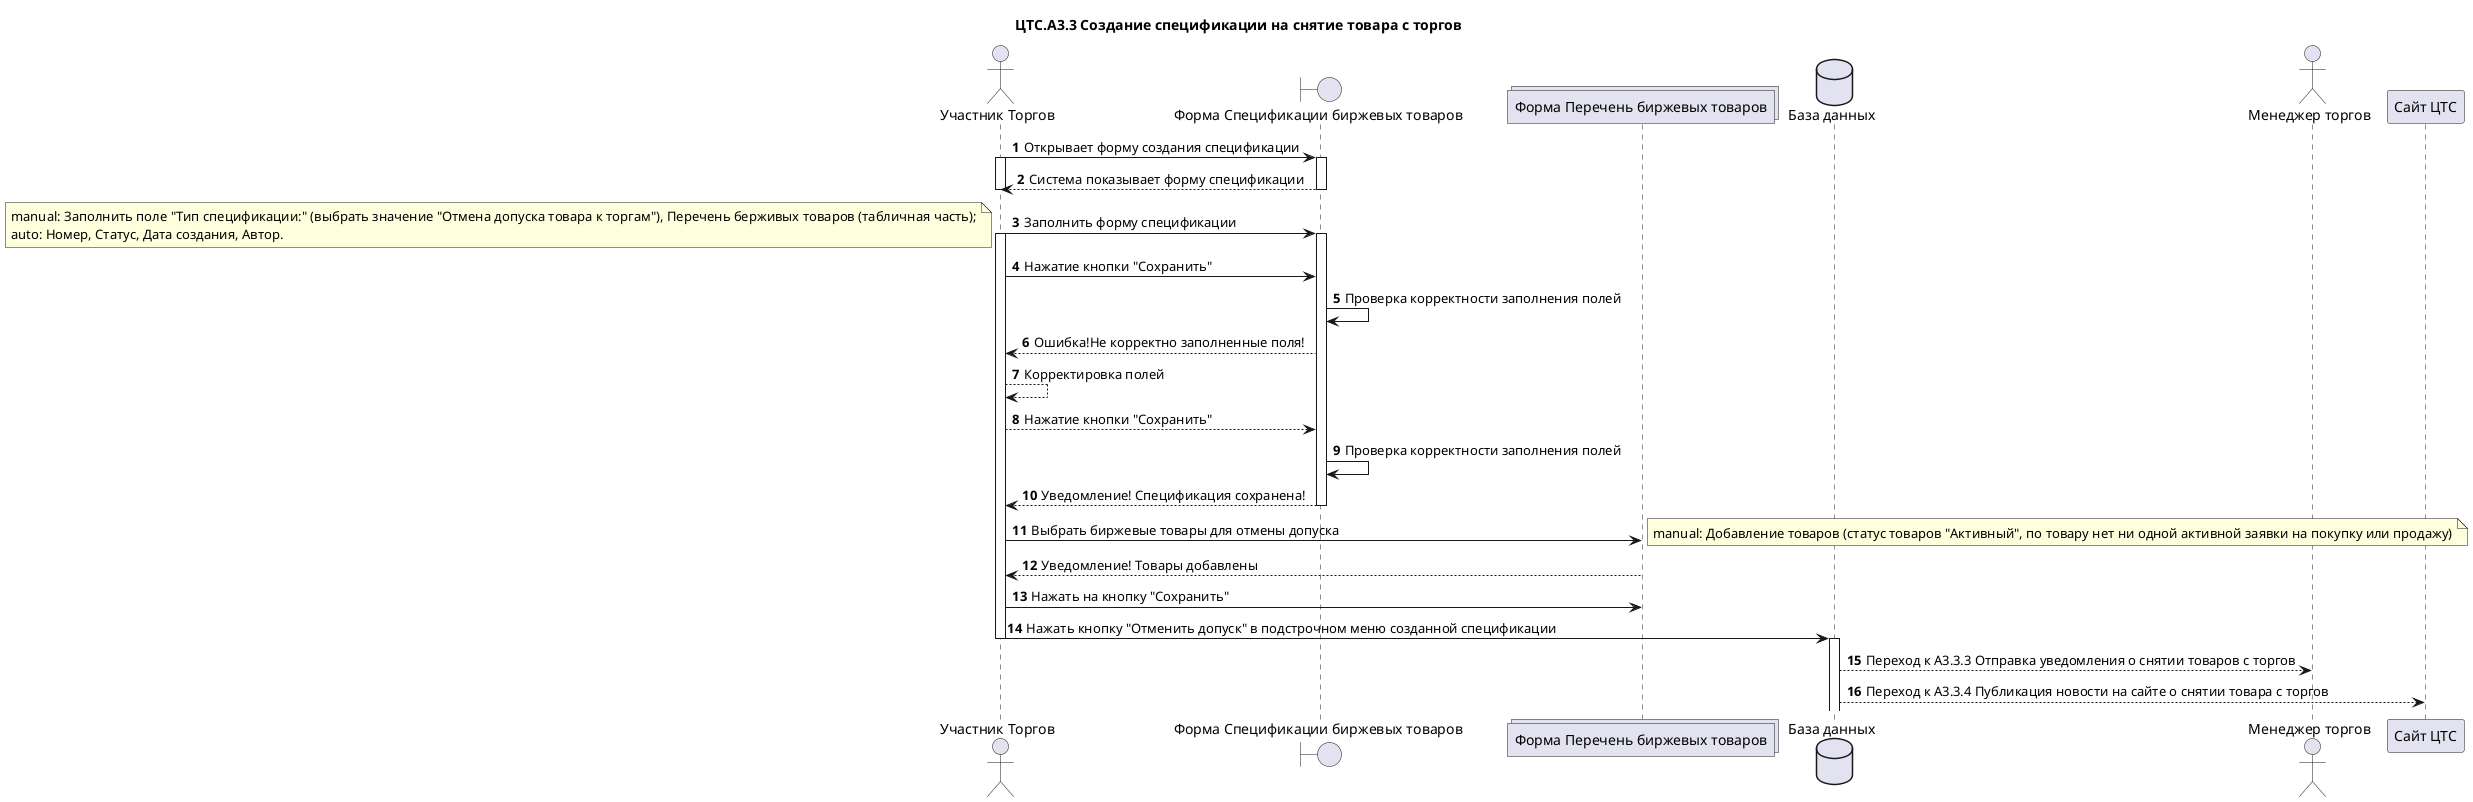 @startuml "ЦТС.А3.3 Прекращение допуска товара к торгам"
title "ЦТС.А3.3 Создание спецификации на снятие товара с торгов"
actor "Участник Торгов" as User
boundary "Форма Спецификации биржевых товаров" as Specifications
collections "Форма Перечень биржевых товаров" as SpecificationCommodities
database "База данных" as Database
actor "Менеджер торгов" as User_CTS
participant "Сайт ЦТС" as CTS

autonumber
User->Specifications: Открывает форму создания спецификации
activate User
activate Specifications
Specifications-->User: Система показывает форму спецификации
deactivate User
deactivate Specifications

User->Specifications: Заполнить форму спецификации
note left
    manual: Заполнить поле "Тип спецификации:" (выбрать значение "Отмена допуска товара к торгам"), Перечень берживых товаров (табличная часть);
    auto: Номер, Статус, Дата создания, Автор.
end note
activate User
activate Specifications


/'Проверка заполнения обязательных полей, масок полей'/

User->Specifications: Нажатие кнопки "Сохранить"
Specifications->Specifications: Проверка корректности заполнения полей 
Specifications-->User: Ошибка!Не корректно заполненные поля!
User-->User: Корректировка полей
User-->Specifications: Нажатие кнопки "Сохранить"
Specifications->Specifications: Проверка корректности заполнения полей
Specifications-->User: Уведомление! Спецификация сохранена!
deactivate Specifications

/'Форма Спецификации биржевых товаров'/
User -> SpecificationCommodities : Выбрать биржевые товары для отмены допуска
note right
    manual: Добавление товаров (статус товаров "Активный", по товару нет ни одной активной заявки на покупку или продажу)
end note
SpecificationCommodities-->User:Уведомление! Товары добавлены
User->SpecificationCommodities: Нажать на кнопку "Сохранить"
deactivate Specifications

User -> Database : Нажать кнопку "Отменить допуск" в подстрочном меню созданной спецификации
deactivate User

activate Database
Database --> User_CTS : Переход к А3.3.3 Отправка уведомления о снятии товаров с торгов
Database --> CTS : Переход к А3.3.4 Публикация новости на сайте о снятии товара с торгов

@enduml